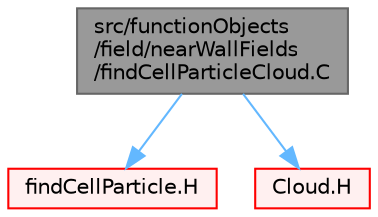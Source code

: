digraph "src/functionObjects/field/nearWallFields/findCellParticleCloud.C"
{
 // LATEX_PDF_SIZE
  bgcolor="transparent";
  edge [fontname=Helvetica,fontsize=10,labelfontname=Helvetica,labelfontsize=10];
  node [fontname=Helvetica,fontsize=10,shape=box,height=0.2,width=0.4];
  Node1 [id="Node000001",label="src/functionObjects\l/field/nearWallFields\l/findCellParticleCloud.C",height=0.2,width=0.4,color="gray40", fillcolor="grey60", style="filled", fontcolor="black",tooltip=" "];
  Node1 -> Node2 [id="edge1_Node000001_Node000002",color="steelblue1",style="solid",tooltip=" "];
  Node2 [id="Node000002",label="findCellParticle.H",height=0.2,width=0.4,color="red", fillcolor="#FFF0F0", style="filled",URL="$findCellParticle_8H.html",tooltip=" "];
  Node1 -> Node95 [id="edge2_Node000001_Node000095",color="steelblue1",style="solid",tooltip=" "];
  Node95 [id="Node000095",label="Cloud.H",height=0.2,width=0.4,color="red", fillcolor="#FFF0F0", style="filled",URL="$Cloud_8H.html",tooltip=" "];
}
